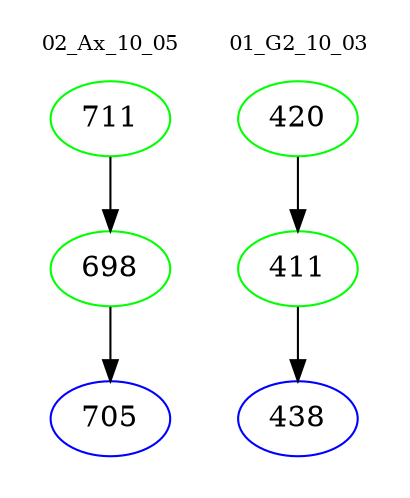 digraph{
subgraph cluster_0 {
color = white
label = "02_Ax_10_05";
fontsize=10;
T0_711 [label="711", color="green"]
T0_711 -> T0_698 [color="black"]
T0_698 [label="698", color="green"]
T0_698 -> T0_705 [color="black"]
T0_705 [label="705", color="blue"]
}
subgraph cluster_1 {
color = white
label = "01_G2_10_03";
fontsize=10;
T1_420 [label="420", color="green"]
T1_420 -> T1_411 [color="black"]
T1_411 [label="411", color="green"]
T1_411 -> T1_438 [color="black"]
T1_438 [label="438", color="blue"]
}
}
